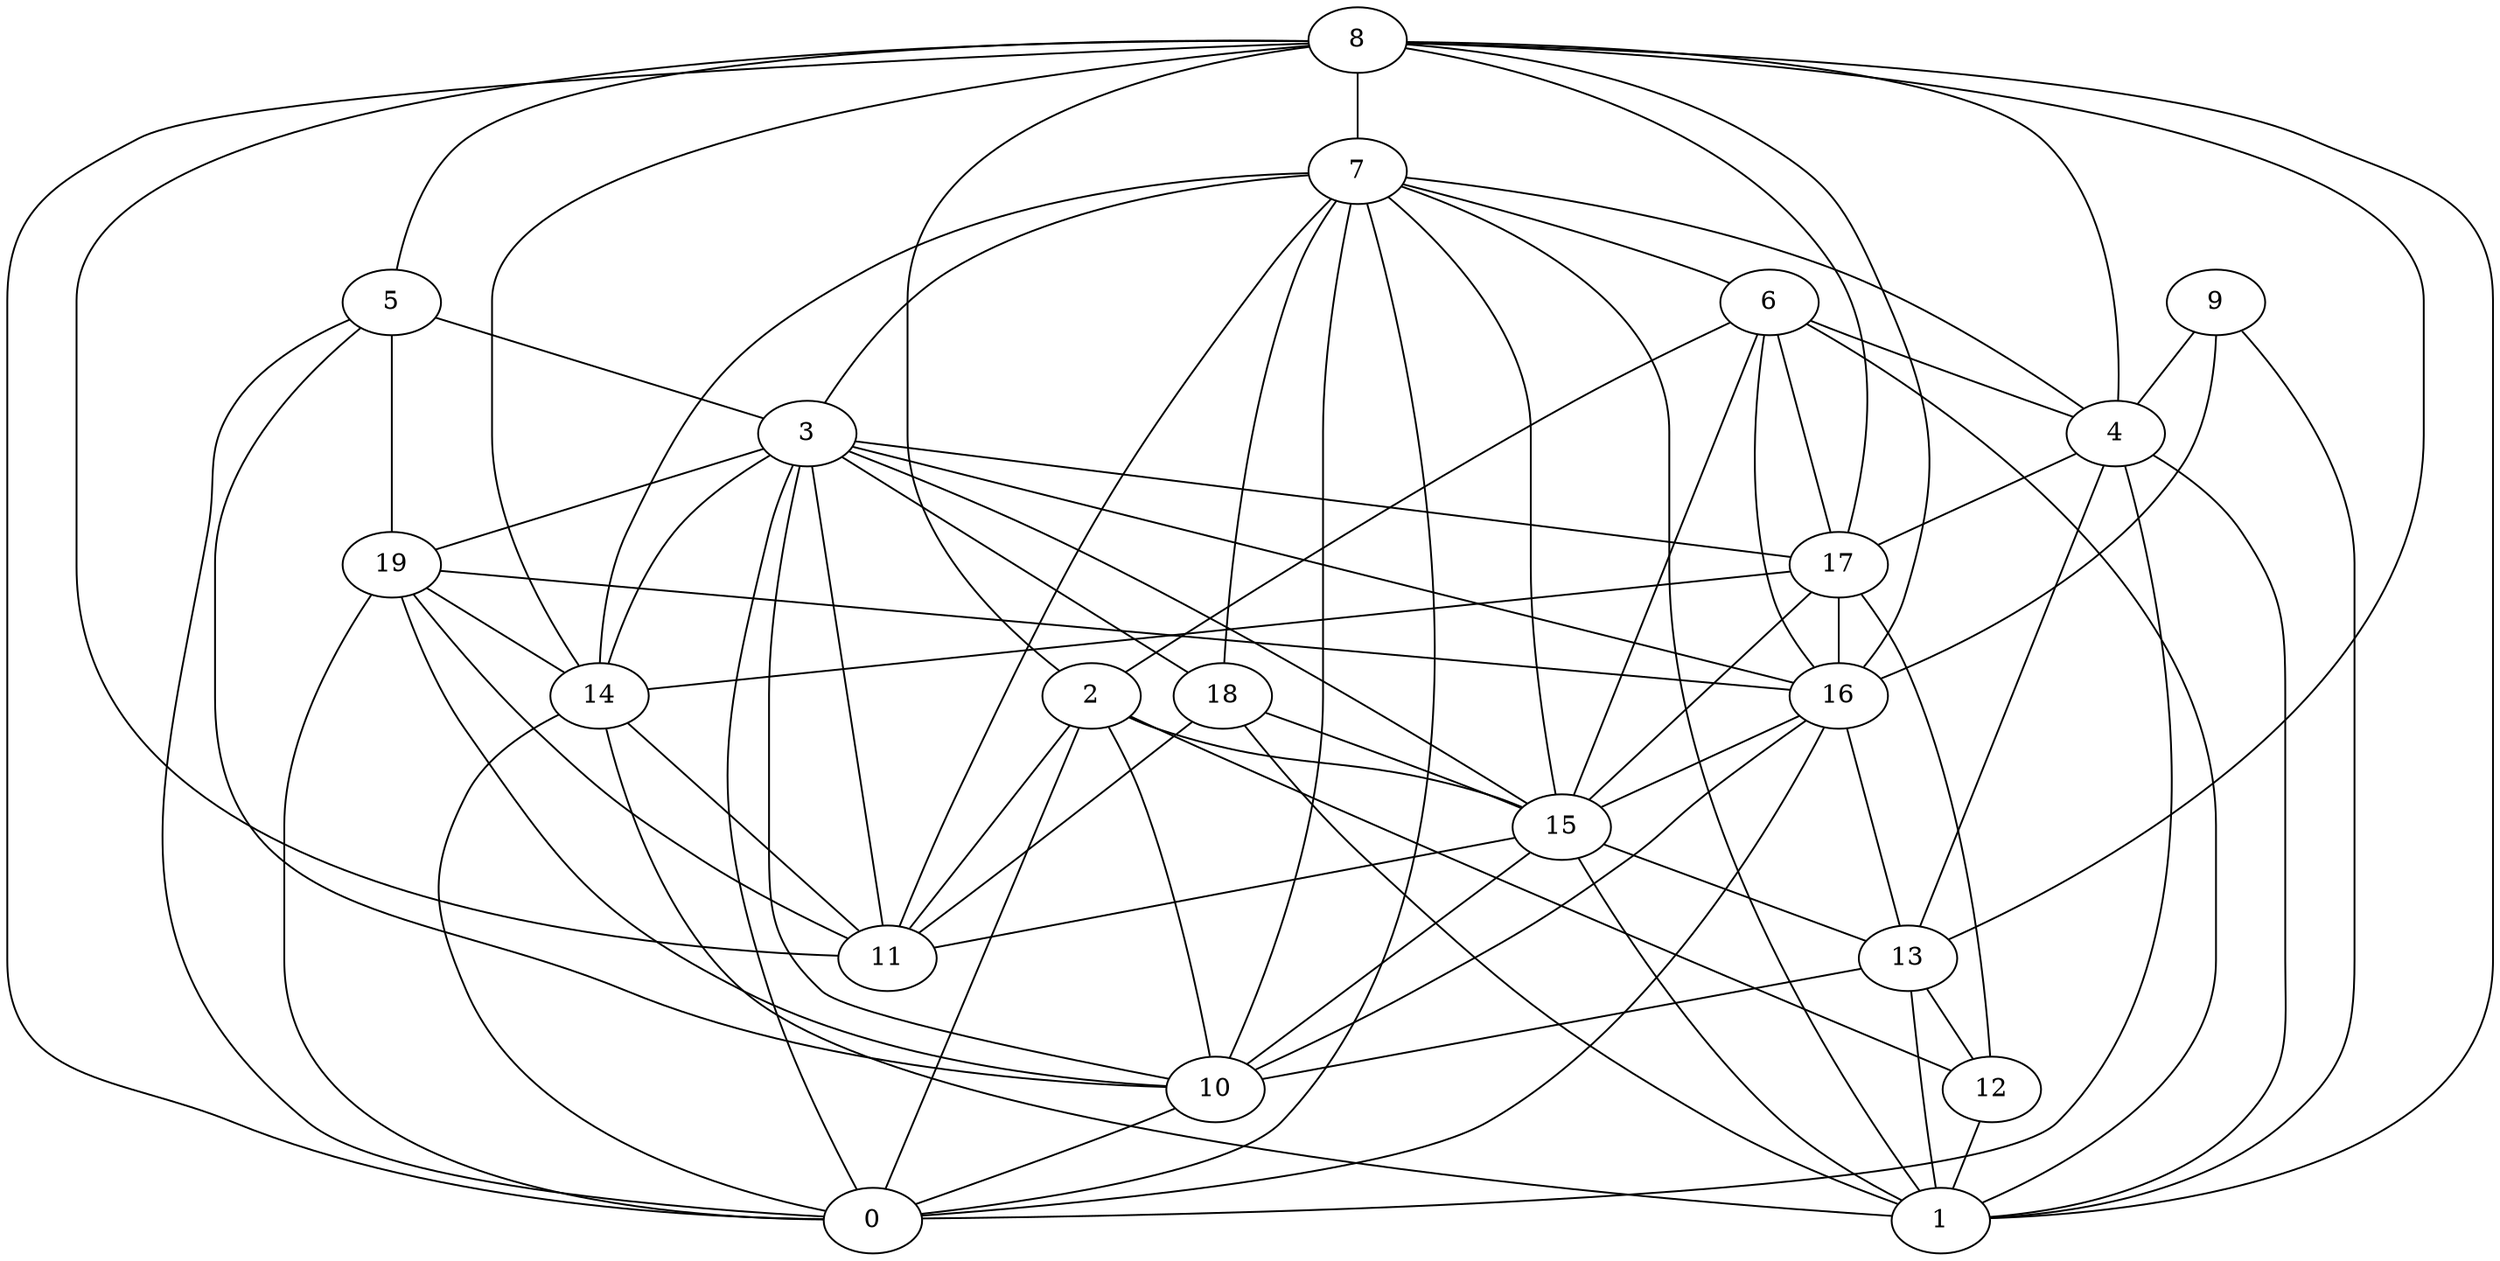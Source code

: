 digraph GG_graph {

subgraph G_graph {
edge [color = black]
"16" -> "15" [dir = none]
"3" -> "14" [dir = none]
"18" -> "1" [dir = none]
"9" -> "4" [dir = none]
"5" -> "19" [dir = none]
"8" -> "11" [dir = none]
"8" -> "4" [dir = none]
"8" -> "5" [dir = none]
"8" -> "17" [dir = none]
"8" -> "2" [dir = none]
"8" -> "14" [dir = none]
"8" -> "13" [dir = none]
"2" -> "12" [dir = none]
"6" -> "2" [dir = none]
"19" -> "0" [dir = none]
"7" -> "15" [dir = none]
"7" -> "14" [dir = none]
"13" -> "1" [dir = none]
"15" -> "10" [dir = none]
"15" -> "11" [dir = none]
"8" -> "0" [dir = none]
"14" -> "1" [dir = none]
"4" -> "0" [dir = none]
"3" -> "10" [dir = none]
"17" -> "14" [dir = none]
"9" -> "1" [dir = none]
"6" -> "15" [dir = none]
"14" -> "11" [dir = none]
"8" -> "7" [dir = none]
"13" -> "10" [dir = none]
"12" -> "1" [dir = none]
"3" -> "15" [dir = none]
"3" -> "19" [dir = none]
"7" -> "11" [dir = none]
"9" -> "16" [dir = none]
"19" -> "10" [dir = none]
"3" -> "0" [dir = none]
"8" -> "16" [dir = none]
"6" -> "1" [dir = none]
"19" -> "16" [dir = none]
"8" -> "1" [dir = none]
"7" -> "4" [dir = none]
"7" -> "1" [dir = none]
"7" -> "18" [dir = none]
"4" -> "17" [dir = none]
"10" -> "0" [dir = none]
"3" -> "11" [dir = none]
"17" -> "12" [dir = none]
"6" -> "4" [dir = none]
"4" -> "1" [dir = none]
"15" -> "1" [dir = none]
"17" -> "16" [dir = none]
"16" -> "0" [dir = none]
"6" -> "17" [dir = none]
"2" -> "11" [dir = none]
"5" -> "3" [dir = none]
"18" -> "15" [dir = none]
"17" -> "15" [dir = none]
"7" -> "10" [dir = none]
"2" -> "15" [dir = none]
"5" -> "10" [dir = none]
"13" -> "12" [dir = none]
"15" -> "13" [dir = none]
"4" -> "13" [dir = none]
"16" -> "13" [dir = none]
"7" -> "0" [dir = none]
"7" -> "3" [dir = none]
"14" -> "0" [dir = none]
"3" -> "16" [dir = none]
"3" -> "18" [dir = none]
"19" -> "14" [dir = none]
"18" -> "11" [dir = none]
"5" -> "0" [dir = none]
"2" -> "0" [dir = none]
"16" -> "10" [dir = none]
"19" -> "11" [dir = none]
"2" -> "10" [dir = none]
"3" -> "17" [dir = none]
"6" -> "16" [dir = none]
"7" -> "6" [dir = none]
}

}
